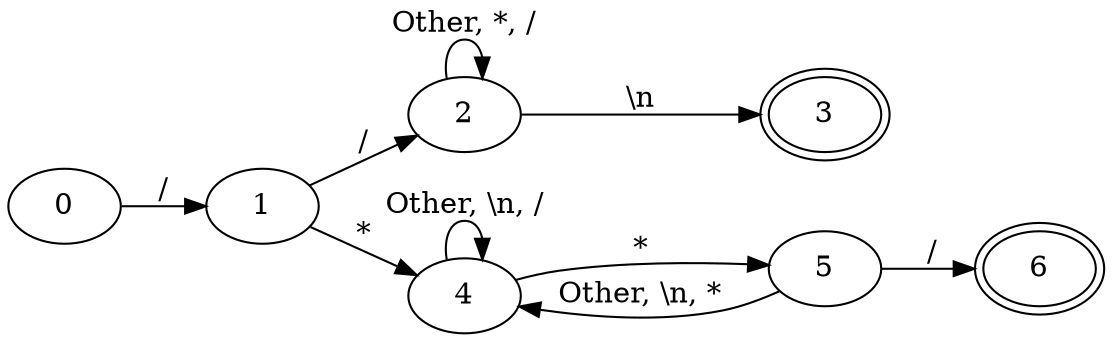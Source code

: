 digraph G {
    layout=dot;
    ordering=out;
    rankdir="LR";

    s0 [label=0]
    s1 [label=1]
    s2 [label=2]
    s3 [label=3, peripheries=2]
    s4 [label=4]
    s5 [label=5]
    s6 [label=6, peripheries=2]

    s0 -> s1 [label="/"]
    s1 -> s2 [label="/"]
    s2 -> s2 [label="Other, *, /"]
    s2 -> s3 [label="\\n"]

    s1 -> s4 [label="*"]
    s4 -> s4 [label="Other, \\n, /"]
    s4 -> s5 [label="*"]
    s5 -> s4 [label="Other, \\n, *"]
    s5 -> s6 [label="/"]
}
